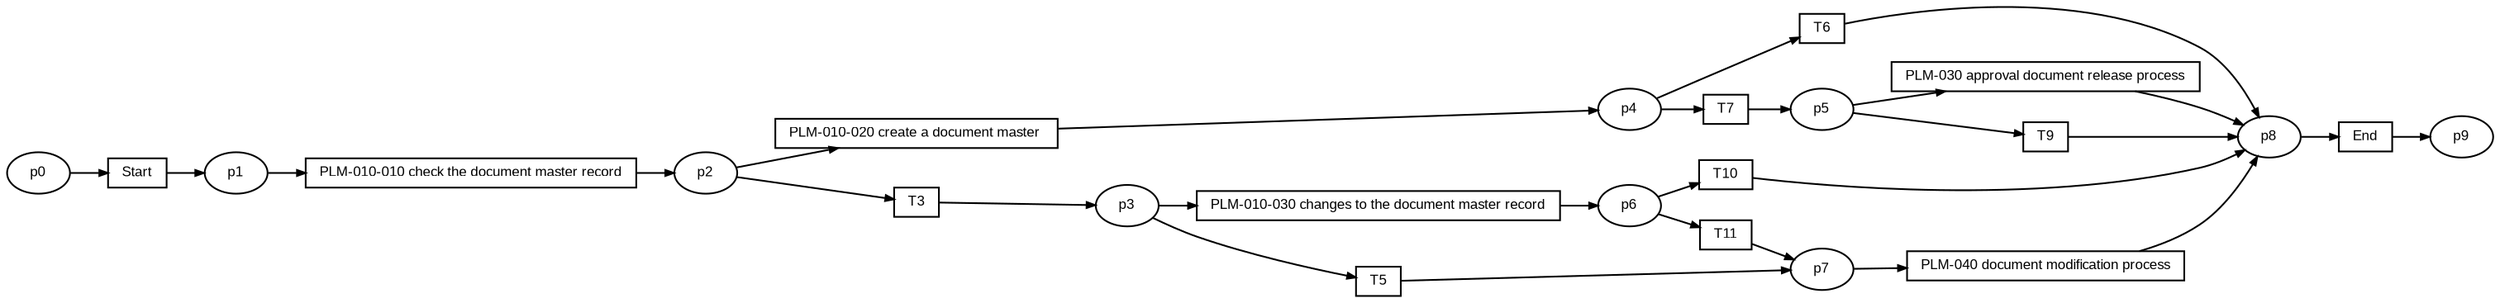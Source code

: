 digraph G {ranksep=".3"; fontsize="8"; remincross=true; margin="0.0,0.0"; fontname="Arial";rankdir="LR"; 
edge [arrowsize="0.5"];
node [height=".2",width=".2",fontname="Arial",fontsize="8"];
t0 [shape="box",label="Start"];
t1 [shape="box",label="PLM-010-010 check the document master record"];
t2 [shape="box",label="T10"];
t3 [shape="box",label="T11"];
t4 [shape="box",label="PLM-040 document modification process"];
t5 [shape="box",label="End"];
t6 [shape="box",label="PLM-010-020 create a document master "];
t7 [shape="box",label="T3"];
t8 [shape="box",label="PLM-010-030 changes to the document master record"];
t9 [shape="box",label="T5"];
t10 [shape="box",label="T6"];
t11 [shape="box",label="T7"];
t12 [shape="box",label="PLM-030 approval document release process"];
t13 [shape="box",label="T9"];
p0 [shape="oval",label="p0"];
p1 [shape="oval",label="p1"];
p2 [shape="oval",label="p2"];
p3 [shape="oval",label="p3"];
p4 [shape="oval",label="p4"];
p5 [shape="oval",label="p5"];
p6 [shape="oval",label="p6"];
p7 [shape="oval",label="p7"];
p8 [shape="oval",label="p8"];
p9 [shape="oval",label="p9"];
t12 -> p8[label=""];
p6 -> t2[label=""];
p2 -> t7[label=""];
p5 -> t12[label=""];
p8 -> t5[label=""];
t1 -> p2[label=""];
p4 -> t10[label=""];
t3 -> p7[label=""];
p1 -> t1[label=""];
t9 -> p7[label=""];
t4 -> p8[label=""];
t11 -> p5[label=""];
p2 -> t6[label=""];
t5 -> p9[label=""];
p4 -> t11[label=""];
p0 -> t0[label=""];
t6 -> p4[label=""];
p3 -> t9[label=""];
t2 -> p8[label=""];
p5 -> t13[label=""];
t13 -> p8[label=""];
p6 -> t3[label=""];
t8 -> p6[label=""];
t0 -> p1[label=""];
p3 -> t8[label=""];
t7 -> p3[label=""];
p7 -> t4[label=""];
t10 -> p8[label=""];
}

